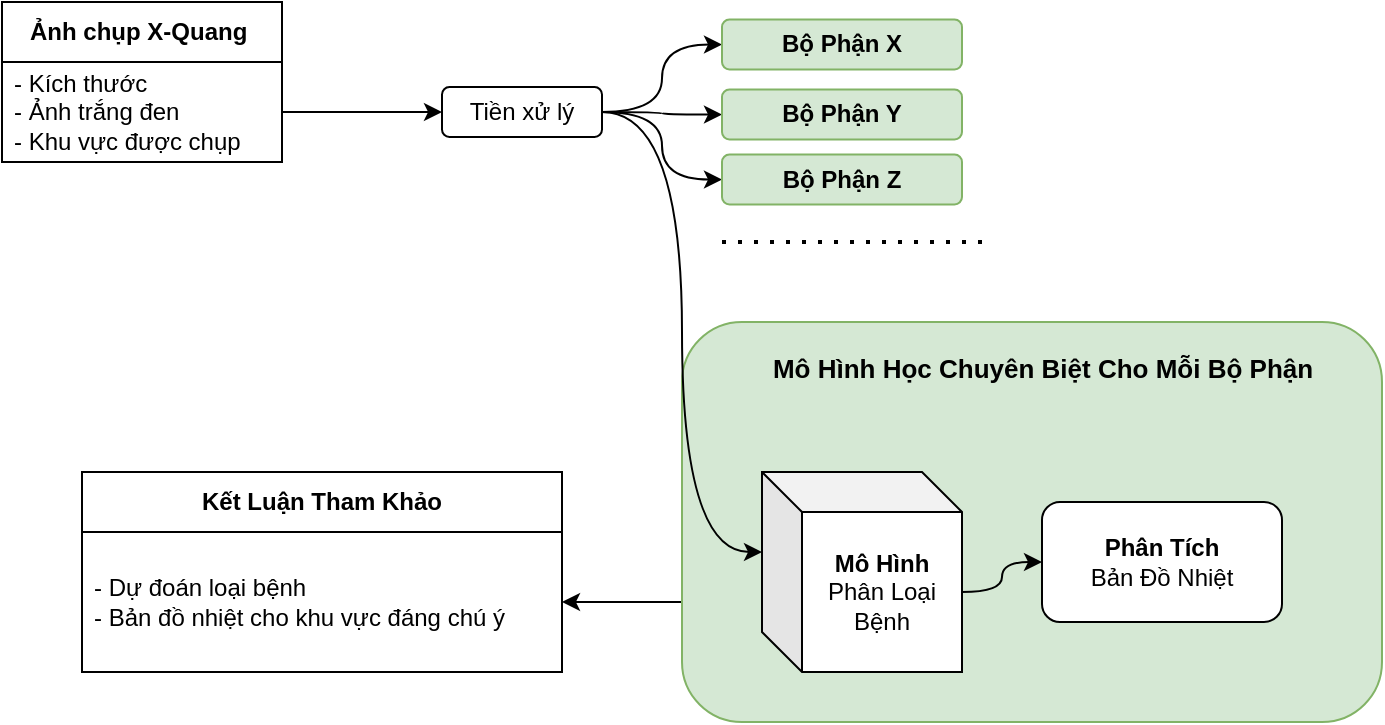 <mxfile version="24.6.0" type="device">
  <diagram name="Page-1" id="hXMGzaV4kzZCiOXG0nFl">
    <mxGraphModel dx="371" dy="655" grid="1" gridSize="10" guides="1" tooltips="1" connect="1" arrows="1" fold="1" page="1" pageScale="1" pageWidth="850" pageHeight="1100" math="0" shadow="0">
      <root>
        <mxCell id="0" />
        <mxCell id="1" parent="0" />
        <mxCell id="soEWF5iO6gciDvDljyCD-40" style="edgeStyle=orthogonalEdgeStyle;rounded=0;orthogonalLoop=1;jettySize=auto;html=1;entryX=1;entryY=0.5;entryDx=0;entryDy=0;" parent="1" target="soEWF5iO6gciDvDljyCD-37" edge="1">
          <mxGeometry relative="1" as="geometry">
            <mxPoint x="1330" y="370" as="sourcePoint" />
            <mxPoint x="1290" y="460" as="targetPoint" />
          </mxGeometry>
        </mxCell>
        <mxCell id="soEWF5iO6gciDvDljyCD-25" value="" style="rounded=1;whiteSpace=wrap;html=1;fillColor=#d5e8d4;strokeColor=#82b366;" parent="1" vertex="1">
          <mxGeometry x="1330" y="270" width="350" height="200" as="geometry" />
        </mxCell>
        <mxCell id="soEWF5iO6gciDvDljyCD-10" value="&lt;b&gt;Ảnh chụp X-Quang&amp;nbsp;&lt;/b&gt;" style="swimlane;fontStyle=0;childLayout=stackLayout;horizontal=1;startSize=30;horizontalStack=0;resizeParent=1;resizeParentMax=0;resizeLast=0;collapsible=1;marginBottom=0;whiteSpace=wrap;html=1;" parent="1" vertex="1">
          <mxGeometry x="990" y="110" width="140" height="80" as="geometry" />
        </mxCell>
        <mxCell id="soEWF5iO6gciDvDljyCD-11" value="- Kích thước&lt;div&gt;&lt;span style=&quot;background-color: initial;&quot;&gt;- Ảnh trắng đen&lt;/span&gt;&lt;/div&gt;&lt;div&gt;&lt;span style=&quot;background-color: initial;&quot;&gt;- Khu vực được chụp&amp;nbsp;&lt;/span&gt;&lt;/div&gt;" style="text;strokeColor=none;fillColor=none;align=left;verticalAlign=middle;spacingLeft=4;spacingRight=4;overflow=hidden;points=[[0,0.5],[1,0.5]];portConstraint=eastwest;rotatable=0;whiteSpace=wrap;html=1;" parent="soEWF5iO6gciDvDljyCD-10" vertex="1">
          <mxGeometry y="30" width="140" height="50" as="geometry" />
        </mxCell>
        <mxCell id="soEWF5iO6gciDvDljyCD-33" style="edgeStyle=orthogonalEdgeStyle;rounded=0;orthogonalLoop=1;jettySize=auto;html=1;exitX=1;exitY=0.5;exitDx=0;exitDy=0;entryX=0;entryY=0.5;entryDx=0;entryDy=0;curved=1;" parent="1" source="soEWF5iO6gciDvDljyCD-14" target="soEWF5iO6gciDvDljyCD-28" edge="1">
          <mxGeometry relative="1" as="geometry" />
        </mxCell>
        <mxCell id="soEWF5iO6gciDvDljyCD-34" style="edgeStyle=orthogonalEdgeStyle;rounded=0;orthogonalLoop=1;jettySize=auto;html=1;exitX=1;exitY=0.5;exitDx=0;exitDy=0;entryX=0;entryY=0.5;entryDx=0;entryDy=0;curved=1;" parent="1" source="soEWF5iO6gciDvDljyCD-14" target="soEWF5iO6gciDvDljyCD-29" edge="1">
          <mxGeometry relative="1" as="geometry" />
        </mxCell>
        <mxCell id="soEWF5iO6gciDvDljyCD-35" style="rounded=0;orthogonalLoop=1;jettySize=auto;html=1;exitX=1;exitY=0.5;exitDx=0;exitDy=0;entryX=0;entryY=0.5;entryDx=0;entryDy=0;edgeStyle=orthogonalEdgeStyle;curved=1;" parent="1" source="soEWF5iO6gciDvDljyCD-14" target="soEWF5iO6gciDvDljyCD-30" edge="1">
          <mxGeometry relative="1" as="geometry" />
        </mxCell>
        <mxCell id="soEWF5iO6gciDvDljyCD-14" value="Tiền xử lý" style="rounded=1;whiteSpace=wrap;html=1;" parent="1" vertex="1">
          <mxGeometry x="1210" y="152.5" width="80" height="25" as="geometry" />
        </mxCell>
        <mxCell id="soEWF5iO6gciDvDljyCD-15" style="edgeStyle=orthogonalEdgeStyle;rounded=0;orthogonalLoop=1;jettySize=auto;html=1;exitX=1;exitY=0.5;exitDx=0;exitDy=0;entryX=0;entryY=0.5;entryDx=0;entryDy=0;" parent="1" source="soEWF5iO6gciDvDljyCD-11" target="soEWF5iO6gciDvDljyCD-14" edge="1">
          <mxGeometry relative="1" as="geometry" />
        </mxCell>
        <mxCell id="soEWF5iO6gciDvDljyCD-24" style="edgeStyle=orthogonalEdgeStyle;rounded=0;orthogonalLoop=1;jettySize=auto;html=1;exitX=0;exitY=0;exitDx=100;exitDy=60;exitPerimeter=0;entryX=0;entryY=0.5;entryDx=0;entryDy=0;curved=1;" parent="1" source="soEWF5iO6gciDvDljyCD-18" target="soEWF5iO6gciDvDljyCD-19" edge="1">
          <mxGeometry relative="1" as="geometry" />
        </mxCell>
        <mxCell id="soEWF5iO6gciDvDljyCD-18" value="&lt;b&gt;Mô Hình&lt;/b&gt;&lt;br&gt;Phân Loại&lt;br&gt;Bệnh" style="shape=cube;whiteSpace=wrap;html=1;boundedLbl=1;backgroundOutline=1;darkOpacity=0.05;darkOpacity2=0.1;" parent="1" vertex="1">
          <mxGeometry x="1370" y="345" width="100" height="100" as="geometry" />
        </mxCell>
        <mxCell id="soEWF5iO6gciDvDljyCD-19" value="&lt;b&gt;Phân Tích&lt;/b&gt;&lt;br&gt;Bản Đồ Nhiệt" style="rounded=1;whiteSpace=wrap;html=1;" parent="1" vertex="1">
          <mxGeometry x="1510" y="360" width="120" height="60" as="geometry" />
        </mxCell>
        <mxCell id="soEWF5iO6gciDvDljyCD-26" value="&lt;font style=&quot;font-size: 13px;&quot;&gt;Mô Hình Học Chuyên Biệt Cho Mỗi Bộ Phận&lt;/font&gt;" style="text;strokeColor=none;fillColor=none;html=1;fontSize=24;fontStyle=1;verticalAlign=middle;align=center;" parent="1" vertex="1">
          <mxGeometry x="1460" y="270" width="100" height="40" as="geometry" />
        </mxCell>
        <mxCell id="soEWF5iO6gciDvDljyCD-27" style="edgeStyle=orthogonalEdgeStyle;rounded=0;orthogonalLoop=1;jettySize=auto;html=1;exitX=1;exitY=0.5;exitDx=0;exitDy=0;entryX=0;entryY=0;entryDx=0;entryDy=40;entryPerimeter=0;curved=1;" parent="1" source="soEWF5iO6gciDvDljyCD-14" target="soEWF5iO6gciDvDljyCD-18" edge="1">
          <mxGeometry relative="1" as="geometry" />
        </mxCell>
        <mxCell id="soEWF5iO6gciDvDljyCD-28" value="&lt;b&gt;Bộ Phận X&lt;/b&gt;" style="rounded=1;whiteSpace=wrap;html=1;fillColor=#d5e8d4;strokeColor=#82b366;" parent="1" vertex="1">
          <mxGeometry x="1350" y="118.75" width="120" height="25" as="geometry" />
        </mxCell>
        <mxCell id="soEWF5iO6gciDvDljyCD-29" value="&lt;b&gt;Bộ Phận Y&lt;/b&gt;" style="rounded=1;whiteSpace=wrap;html=1;fillColor=#d5e8d4;strokeColor=#82b366;" parent="1" vertex="1">
          <mxGeometry x="1350" y="153.75" width="120" height="25" as="geometry" />
        </mxCell>
        <mxCell id="soEWF5iO6gciDvDljyCD-30" value="&lt;b&gt;Bộ Phận Z&lt;/b&gt;" style="rounded=1;whiteSpace=wrap;html=1;fillColor=#d5e8d4;strokeColor=#82b366;" parent="1" vertex="1">
          <mxGeometry x="1350" y="186.25" width="120" height="25" as="geometry" />
        </mxCell>
        <mxCell id="soEWF5iO6gciDvDljyCD-32" value="" style="endArrow=none;dashed=1;html=1;dashPattern=1 3;strokeWidth=2;rounded=0;" parent="1" edge="1">
          <mxGeometry width="50" height="50" relative="1" as="geometry">
            <mxPoint x="1350" y="230" as="sourcePoint" />
            <mxPoint x="1480" y="230" as="targetPoint" />
          </mxGeometry>
        </mxCell>
        <mxCell id="soEWF5iO6gciDvDljyCD-36" value="&lt;b&gt;Kết Luận Tham Khảo&lt;/b&gt;" style="swimlane;fontStyle=0;childLayout=stackLayout;horizontal=1;startSize=30;horizontalStack=0;resizeParent=1;resizeParentMax=0;resizeLast=0;collapsible=1;marginBottom=0;whiteSpace=wrap;html=1;" parent="1" vertex="1">
          <mxGeometry x="1030" y="345" width="240" height="100" as="geometry" />
        </mxCell>
        <mxCell id="soEWF5iO6gciDvDljyCD-37" value="&lt;div&gt;- Dự đoán loại bệnh&lt;br&gt;- Bản đồ nhiệt cho khu vực đáng chú ý&lt;/div&gt;" style="text;strokeColor=none;fillColor=none;align=left;verticalAlign=middle;spacingLeft=4;spacingRight=4;overflow=hidden;points=[[0,0.5],[1,0.5]];portConstraint=eastwest;rotatable=0;whiteSpace=wrap;html=1;" parent="soEWF5iO6gciDvDljyCD-36" vertex="1">
          <mxGeometry y="30" width="240" height="70" as="geometry" />
        </mxCell>
      </root>
    </mxGraphModel>
  </diagram>
</mxfile>
